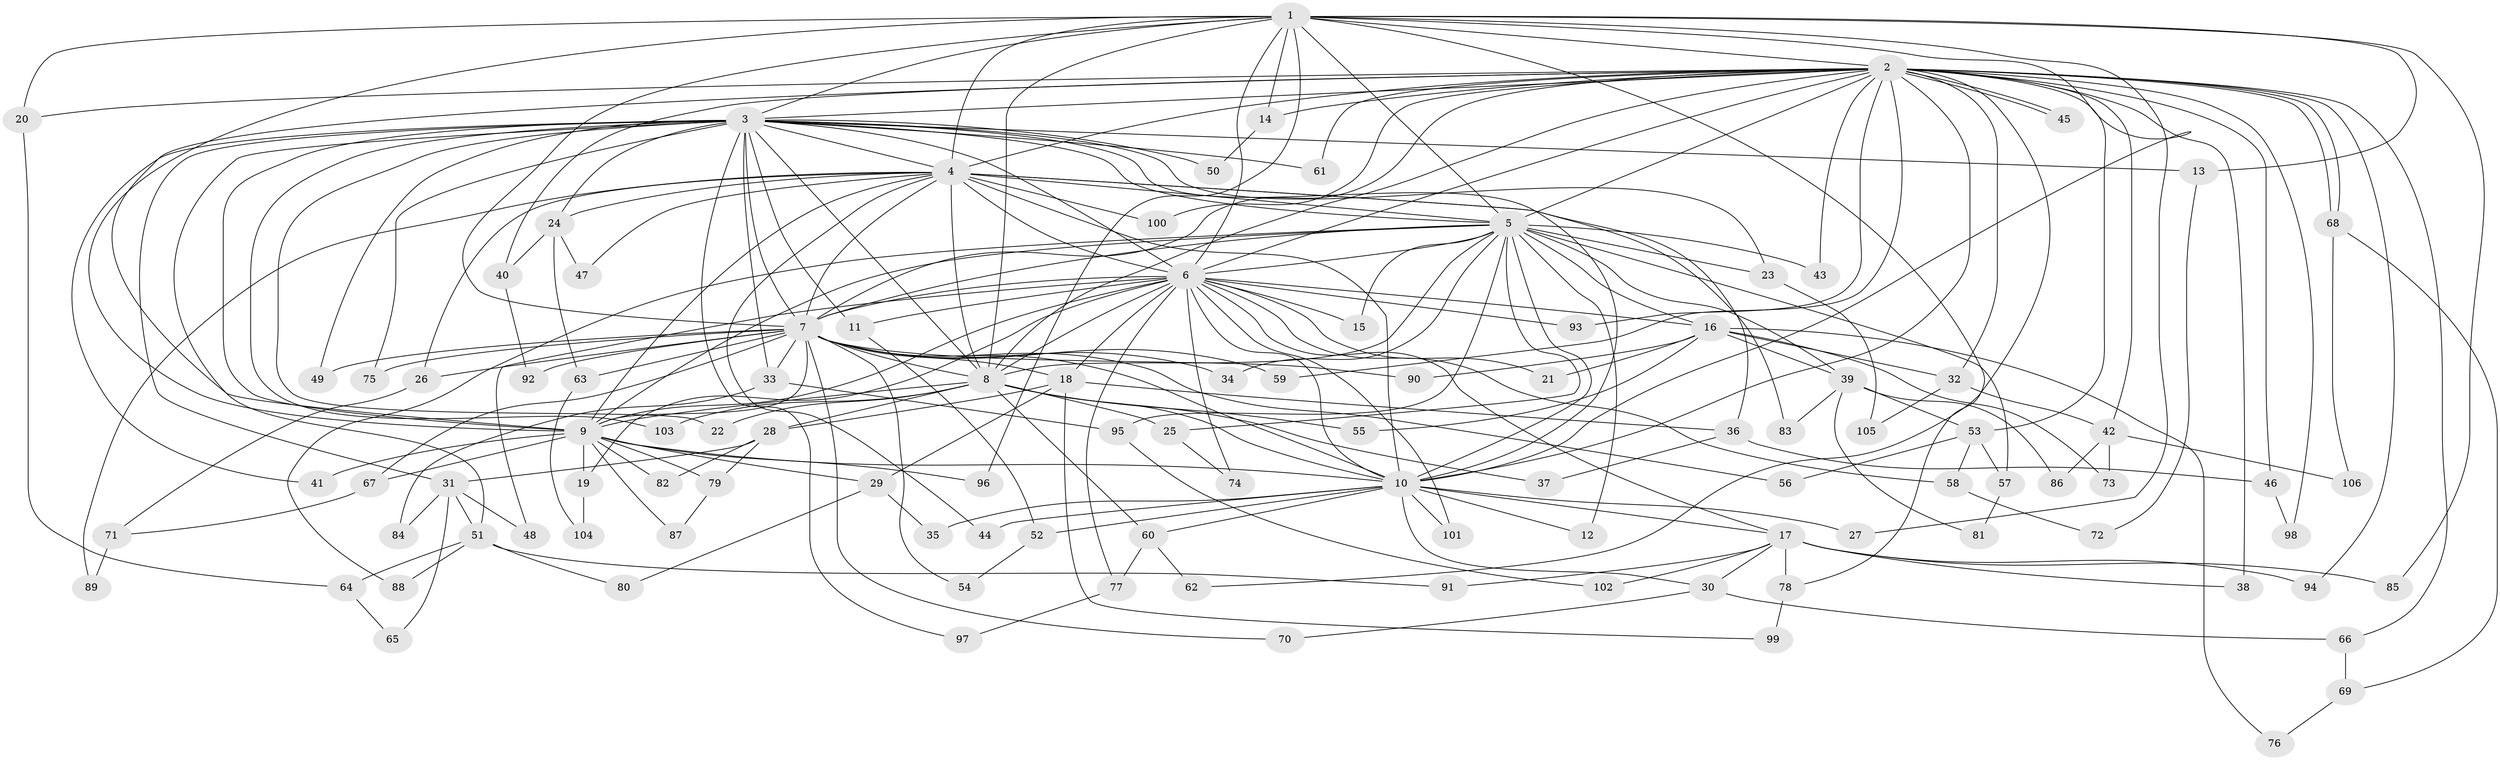 // Generated by graph-tools (version 1.1) at 2025/11/02/27/25 16:11:02]
// undirected, 106 vertices, 237 edges
graph export_dot {
graph [start="1"]
  node [color=gray90,style=filled];
  1;
  2;
  3;
  4;
  5;
  6;
  7;
  8;
  9;
  10;
  11;
  12;
  13;
  14;
  15;
  16;
  17;
  18;
  19;
  20;
  21;
  22;
  23;
  24;
  25;
  26;
  27;
  28;
  29;
  30;
  31;
  32;
  33;
  34;
  35;
  36;
  37;
  38;
  39;
  40;
  41;
  42;
  43;
  44;
  45;
  46;
  47;
  48;
  49;
  50;
  51;
  52;
  53;
  54;
  55;
  56;
  57;
  58;
  59;
  60;
  61;
  62;
  63;
  64;
  65;
  66;
  67;
  68;
  69;
  70;
  71;
  72;
  73;
  74;
  75;
  76;
  77;
  78;
  79;
  80;
  81;
  82;
  83;
  84;
  85;
  86;
  87;
  88;
  89;
  90;
  91;
  92;
  93;
  94;
  95;
  96;
  97;
  98;
  99;
  100;
  101;
  102;
  103;
  104;
  105;
  106;
  1 -- 2;
  1 -- 3;
  1 -- 4;
  1 -- 5;
  1 -- 6;
  1 -- 7;
  1 -- 8;
  1 -- 9;
  1 -- 10;
  1 -- 13;
  1 -- 14;
  1 -- 20;
  1 -- 27;
  1 -- 78;
  1 -- 85;
  1 -- 96;
  2 -- 3;
  2 -- 4;
  2 -- 5;
  2 -- 6;
  2 -- 7;
  2 -- 8;
  2 -- 9;
  2 -- 10;
  2 -- 14;
  2 -- 20;
  2 -- 32;
  2 -- 38;
  2 -- 40;
  2 -- 42;
  2 -- 43;
  2 -- 45;
  2 -- 45;
  2 -- 46;
  2 -- 53;
  2 -- 59;
  2 -- 61;
  2 -- 62;
  2 -- 66;
  2 -- 68;
  2 -- 68;
  2 -- 93;
  2 -- 94;
  2 -- 98;
  2 -- 100;
  3 -- 4;
  3 -- 5;
  3 -- 6;
  3 -- 7;
  3 -- 8;
  3 -- 9;
  3 -- 10;
  3 -- 11;
  3 -- 13;
  3 -- 22;
  3 -- 23;
  3 -- 24;
  3 -- 31;
  3 -- 33;
  3 -- 41;
  3 -- 49;
  3 -- 50;
  3 -- 51;
  3 -- 61;
  3 -- 75;
  3 -- 97;
  3 -- 103;
  4 -- 5;
  4 -- 6;
  4 -- 7;
  4 -- 8;
  4 -- 9;
  4 -- 10;
  4 -- 24;
  4 -- 26;
  4 -- 36;
  4 -- 44;
  4 -- 47;
  4 -- 83;
  4 -- 89;
  4 -- 100;
  5 -- 6;
  5 -- 7;
  5 -- 8;
  5 -- 9;
  5 -- 10;
  5 -- 12;
  5 -- 15;
  5 -- 16;
  5 -- 23;
  5 -- 25;
  5 -- 34;
  5 -- 39;
  5 -- 43;
  5 -- 57;
  5 -- 88;
  5 -- 95;
  6 -- 7;
  6 -- 8;
  6 -- 9;
  6 -- 10;
  6 -- 11;
  6 -- 15;
  6 -- 16;
  6 -- 17;
  6 -- 18;
  6 -- 19;
  6 -- 21;
  6 -- 48;
  6 -- 58;
  6 -- 74;
  6 -- 77;
  6 -- 93;
  6 -- 101;
  7 -- 8;
  7 -- 9;
  7 -- 10;
  7 -- 18;
  7 -- 26;
  7 -- 33;
  7 -- 34;
  7 -- 49;
  7 -- 54;
  7 -- 56;
  7 -- 59;
  7 -- 63;
  7 -- 67;
  7 -- 70;
  7 -- 75;
  7 -- 90;
  7 -- 92;
  8 -- 9;
  8 -- 10;
  8 -- 22;
  8 -- 25;
  8 -- 28;
  8 -- 37;
  8 -- 55;
  8 -- 60;
  8 -- 103;
  9 -- 10;
  9 -- 19;
  9 -- 29;
  9 -- 41;
  9 -- 67;
  9 -- 79;
  9 -- 82;
  9 -- 87;
  9 -- 96;
  10 -- 12;
  10 -- 17;
  10 -- 27;
  10 -- 30;
  10 -- 35;
  10 -- 44;
  10 -- 52;
  10 -- 60;
  10 -- 101;
  11 -- 52;
  13 -- 72;
  14 -- 50;
  16 -- 21;
  16 -- 32;
  16 -- 39;
  16 -- 55;
  16 -- 73;
  16 -- 76;
  16 -- 90;
  17 -- 30;
  17 -- 38;
  17 -- 78;
  17 -- 85;
  17 -- 91;
  17 -- 94;
  17 -- 102;
  18 -- 28;
  18 -- 29;
  18 -- 36;
  18 -- 99;
  19 -- 104;
  20 -- 64;
  23 -- 105;
  24 -- 40;
  24 -- 47;
  24 -- 63;
  25 -- 74;
  26 -- 71;
  28 -- 31;
  28 -- 79;
  28 -- 82;
  29 -- 35;
  29 -- 80;
  30 -- 66;
  30 -- 70;
  31 -- 48;
  31 -- 51;
  31 -- 65;
  31 -- 84;
  32 -- 42;
  32 -- 105;
  33 -- 84;
  33 -- 95;
  36 -- 37;
  36 -- 46;
  39 -- 53;
  39 -- 81;
  39 -- 83;
  39 -- 86;
  40 -- 92;
  42 -- 73;
  42 -- 86;
  42 -- 106;
  46 -- 98;
  51 -- 64;
  51 -- 80;
  51 -- 88;
  51 -- 91;
  52 -- 54;
  53 -- 56;
  53 -- 57;
  53 -- 58;
  57 -- 81;
  58 -- 72;
  60 -- 62;
  60 -- 77;
  63 -- 104;
  64 -- 65;
  66 -- 69;
  67 -- 71;
  68 -- 69;
  68 -- 106;
  69 -- 76;
  71 -- 89;
  77 -- 97;
  78 -- 99;
  79 -- 87;
  95 -- 102;
}
